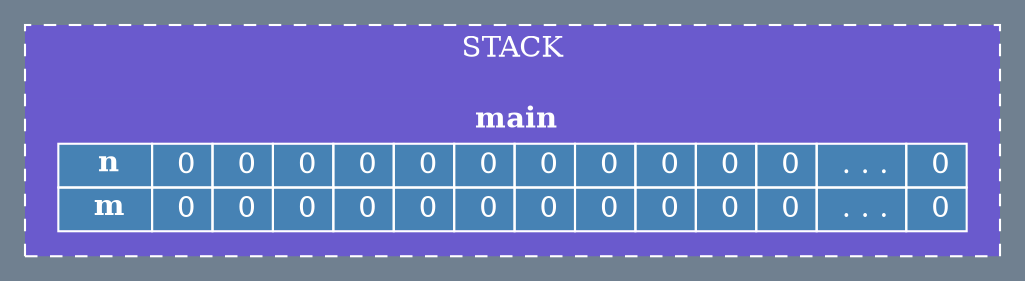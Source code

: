 digraph{
      bgcolor="slategrey";
      rankdir= LR;

      subgraph cluster_0 {
            fontcolor = "white";
            color = "white";
            style = dashed;
            label = "STACK";
            bgcolor = "slateblue";
            
            nodeA [
                  fontcolor="white"; 
                  shape=plaintext; 
                  label=<
                        <table border="0" cellborder="1" cellspacing="0" 
                        color="white" bgcolor="steelblue">
                              <tr>
                                    <td colspan="14" bgcolor="slateblue" color="slateblue"> <b>  main </b> </td>
                              </tr>
                              <tr>
                                    <td color="white"> <b>  n </b> </td>
                                    <td port="f0">  0 </td>
                                    <td port="f3">  0 </td>
                                    <td>  0 </td>
                                    <td>  0 </td>
                                    <td>  0 </td>
                                    <td>  0 </td>
                                    <td>  0 </td>
                                    <td>  0 </td>
                                    <td>  0 </td>
                                    <td>  0 </td>
                                    <td>  0 </td>
                                    <td>  . . . </td>
                                    <td>  0 </td>     
                              </tr>
                              <tr>
                                    <td color="white"> <b>  m </b> </td>
                                    <td port="f0">  0 </td>
                                    <td port="f3">  0 </td>
                                    <td>  0 </td>
                                    <td>  0 </td>
                                    <td>  0 </td>
                                    <td>  0 </td>
                                    <td>  0 </td>
                                    <td>  0 </td>
                                    <td>  0 </td>
                                    <td>  0 </td>
                                    <td>  0 </td>
                                    <td>  . . . </td>
                                    <td>  0 </td>     
                              </tr>
                        </table>
                  >
            ];
      } 
}